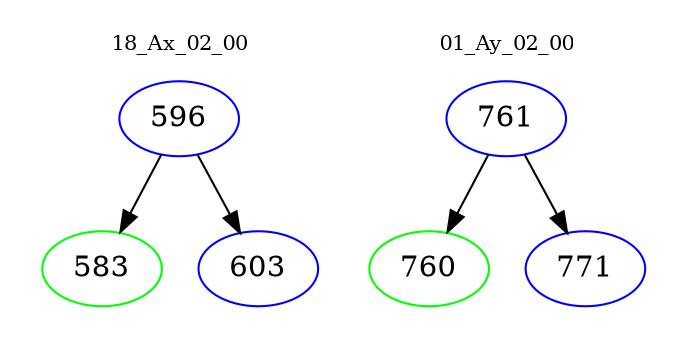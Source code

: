 digraph{
subgraph cluster_0 {
color = white
label = "18_Ax_02_00";
fontsize=10;
T0_596 [label="596", color="blue"]
T0_596 -> T0_583 [color="black"]
T0_583 [label="583", color="green"]
T0_596 -> T0_603 [color="black"]
T0_603 [label="603", color="blue"]
}
subgraph cluster_1 {
color = white
label = "01_Ay_02_00";
fontsize=10;
T1_761 [label="761", color="blue"]
T1_761 -> T1_760 [color="black"]
T1_760 [label="760", color="green"]
T1_761 -> T1_771 [color="black"]
T1_771 [label="771", color="blue"]
}
}
